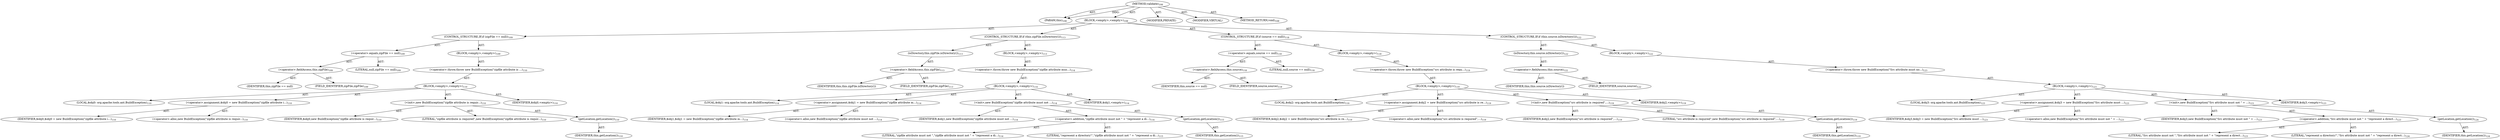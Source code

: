 digraph "validate" {  
"111669149699" [label = <(METHOD,validate)<SUB>108</SUB>> ]
"115964116994" [label = <(PARAM,this)<SUB>108</SUB>> ]
"25769803779" [label = <(BLOCK,&lt;empty&gt;,&lt;empty&gt;)<SUB>108</SUB>> ]
"47244640256" [label = <(CONTROL_STRUCTURE,IF,if (zipFile == null))<SUB>109</SUB>> ]
"30064771077" [label = <(&lt;operator&gt;.equals,zipFile == null)<SUB>109</SUB>> ]
"30064771078" [label = <(&lt;operator&gt;.fieldAccess,this.zipFile)<SUB>109</SUB>> ]
"68719476752" [label = <(IDENTIFIER,this,zipFile == null)> ]
"55834574850" [label = <(FIELD_IDENTIFIER,zipFile,zipFile)<SUB>109</SUB>> ]
"90194313216" [label = <(LITERAL,null,zipFile == null)<SUB>109</SUB>> ]
"25769803780" [label = <(BLOCK,&lt;empty&gt;,&lt;empty&gt;)<SUB>109</SUB>> ]
"30064771079" [label = <(&lt;operator&gt;.throw,throw new BuildException(&quot;zipfile attribute is ...)<SUB>110</SUB>> ]
"25769803781" [label = <(BLOCK,&lt;empty&gt;,&lt;empty&gt;)<SUB>110</SUB>> ]
"94489280512" [label = <(LOCAL,$obj0: org.apache.tools.ant.BuildException)<SUB>110</SUB>> ]
"30064771080" [label = <(&lt;operator&gt;.assignment,$obj0 = new BuildException(&quot;zipfile attribute i...)<SUB>110</SUB>> ]
"68719476753" [label = <(IDENTIFIER,$obj0,$obj0 = new BuildException(&quot;zipfile attribute i...)<SUB>110</SUB>> ]
"30064771081" [label = <(&lt;operator&gt;.alloc,new BuildException(&quot;zipfile attribute is requir...)<SUB>110</SUB>> ]
"30064771082" [label = <(&lt;init&gt;,new BuildException(&quot;zipfile attribute is requir...)<SUB>110</SUB>> ]
"68719476754" [label = <(IDENTIFIER,$obj0,new BuildException(&quot;zipfile attribute is requir...)<SUB>110</SUB>> ]
"90194313217" [label = <(LITERAL,&quot;zipfile attribute is required&quot;,new BuildException(&quot;zipfile attribute is requir...)<SUB>110</SUB>> ]
"30064771083" [label = <(getLocation,getLocation())<SUB>110</SUB>> ]
"68719476738" [label = <(IDENTIFIER,this,getLocation())<SUB>110</SUB>> ]
"68719476755" [label = <(IDENTIFIER,$obj0,&lt;empty&gt;)<SUB>110</SUB>> ]
"47244640257" [label = <(CONTROL_STRUCTURE,IF,if (this.zipFile.isDirectory()))<SUB>113</SUB>> ]
"30064771084" [label = <(isDirectory,this.zipFile.isDirectory())<SUB>113</SUB>> ]
"30064771085" [label = <(&lt;operator&gt;.fieldAccess,this.zipFile)<SUB>113</SUB>> ]
"68719476756" [label = <(IDENTIFIER,this,this.zipFile.isDirectory())> ]
"55834574851" [label = <(FIELD_IDENTIFIER,zipFile,zipFile)<SUB>113</SUB>> ]
"25769803782" [label = <(BLOCK,&lt;empty&gt;,&lt;empty&gt;)<SUB>113</SUB>> ]
"30064771086" [label = <(&lt;operator&gt;.throw,throw new BuildException(&quot;zipfile attribute mus...)<SUB>114</SUB>> ]
"25769803783" [label = <(BLOCK,&lt;empty&gt;,&lt;empty&gt;)<SUB>114</SUB>> ]
"94489280513" [label = <(LOCAL,$obj1: org.apache.tools.ant.BuildException)<SUB>114</SUB>> ]
"30064771087" [label = <(&lt;operator&gt;.assignment,$obj1 = new BuildException(&quot;zipfile attribute m...)<SUB>114</SUB>> ]
"68719476757" [label = <(IDENTIFIER,$obj1,$obj1 = new BuildException(&quot;zipfile attribute m...)<SUB>114</SUB>> ]
"30064771088" [label = <(&lt;operator&gt;.alloc,new BuildException(&quot;zipfile attribute must not ...)<SUB>114</SUB>> ]
"30064771089" [label = <(&lt;init&gt;,new BuildException(&quot;zipfile attribute must not ...)<SUB>114</SUB>> ]
"68719476758" [label = <(IDENTIFIER,$obj1,new BuildException(&quot;zipfile attribute must not ...)<SUB>114</SUB>> ]
"30064771090" [label = <(&lt;operator&gt;.addition,&quot;zipfile attribute must not &quot; + &quot;represent a di...)<SUB>114</SUB>> ]
"90194313218" [label = <(LITERAL,&quot;zipfile attribute must not &quot;,&quot;zipfile attribute must not &quot; + &quot;represent a di...)<SUB>114</SUB>> ]
"90194313219" [label = <(LITERAL,&quot;represent a directory!&quot;,&quot;zipfile attribute must not &quot; + &quot;represent a di...)<SUB>115</SUB>> ]
"30064771091" [label = <(getLocation,getLocation())<SUB>115</SUB>> ]
"68719476739" [label = <(IDENTIFIER,this,getLocation())<SUB>115</SUB>> ]
"68719476759" [label = <(IDENTIFIER,$obj1,&lt;empty&gt;)<SUB>114</SUB>> ]
"47244640258" [label = <(CONTROL_STRUCTURE,IF,if (source == null))<SUB>118</SUB>> ]
"30064771092" [label = <(&lt;operator&gt;.equals,source == null)<SUB>118</SUB>> ]
"30064771093" [label = <(&lt;operator&gt;.fieldAccess,this.source)<SUB>118</SUB>> ]
"68719476760" [label = <(IDENTIFIER,this,source == null)> ]
"55834574852" [label = <(FIELD_IDENTIFIER,source,source)<SUB>118</SUB>> ]
"90194313220" [label = <(LITERAL,null,source == null)<SUB>118</SUB>> ]
"25769803784" [label = <(BLOCK,&lt;empty&gt;,&lt;empty&gt;)<SUB>118</SUB>> ]
"30064771094" [label = <(&lt;operator&gt;.throw,throw new BuildException(&quot;src attribute is requ...)<SUB>119</SUB>> ]
"25769803785" [label = <(BLOCK,&lt;empty&gt;,&lt;empty&gt;)<SUB>119</SUB>> ]
"94489280514" [label = <(LOCAL,$obj2: org.apache.tools.ant.BuildException)<SUB>119</SUB>> ]
"30064771095" [label = <(&lt;operator&gt;.assignment,$obj2 = new BuildException(&quot;src attribute is re...)<SUB>119</SUB>> ]
"68719476761" [label = <(IDENTIFIER,$obj2,$obj2 = new BuildException(&quot;src attribute is re...)<SUB>119</SUB>> ]
"30064771096" [label = <(&lt;operator&gt;.alloc,new BuildException(&quot;src attribute is required&quot;,...)<SUB>119</SUB>> ]
"30064771097" [label = <(&lt;init&gt;,new BuildException(&quot;src attribute is required&quot;,...)<SUB>119</SUB>> ]
"68719476762" [label = <(IDENTIFIER,$obj2,new BuildException(&quot;src attribute is required&quot;,...)<SUB>119</SUB>> ]
"90194313221" [label = <(LITERAL,&quot;src attribute is required&quot;,new BuildException(&quot;src attribute is required&quot;,...)<SUB>119</SUB>> ]
"30064771098" [label = <(getLocation,getLocation())<SUB>119</SUB>> ]
"68719476740" [label = <(IDENTIFIER,this,getLocation())<SUB>119</SUB>> ]
"68719476763" [label = <(IDENTIFIER,$obj2,&lt;empty&gt;)<SUB>119</SUB>> ]
"47244640259" [label = <(CONTROL_STRUCTURE,IF,if (this.source.isDirectory()))<SUB>122</SUB>> ]
"30064771099" [label = <(isDirectory,this.source.isDirectory())<SUB>122</SUB>> ]
"30064771100" [label = <(&lt;operator&gt;.fieldAccess,this.source)<SUB>122</SUB>> ]
"68719476764" [label = <(IDENTIFIER,this,this.source.isDirectory())> ]
"55834574853" [label = <(FIELD_IDENTIFIER,source,source)<SUB>122</SUB>> ]
"25769803786" [label = <(BLOCK,&lt;empty&gt;,&lt;empty&gt;)<SUB>122</SUB>> ]
"30064771101" [label = <(&lt;operator&gt;.throw,throw new BuildException(&quot;Src attribute must no...)<SUB>123</SUB>> ]
"25769803787" [label = <(BLOCK,&lt;empty&gt;,&lt;empty&gt;)<SUB>123</SUB>> ]
"94489280515" [label = <(LOCAL,$obj3: org.apache.tools.ant.BuildException)<SUB>123</SUB>> ]
"30064771102" [label = <(&lt;operator&gt;.assignment,$obj3 = new BuildException(&quot;Src attribute must ...)<SUB>123</SUB>> ]
"68719476765" [label = <(IDENTIFIER,$obj3,$obj3 = new BuildException(&quot;Src attribute must ...)<SUB>123</SUB>> ]
"30064771103" [label = <(&lt;operator&gt;.alloc,new BuildException(&quot;Src attribute must not &quot; + ...)<SUB>123</SUB>> ]
"30064771104" [label = <(&lt;init&gt;,new BuildException(&quot;Src attribute must not &quot; + ...)<SUB>123</SUB>> ]
"68719476766" [label = <(IDENTIFIER,$obj3,new BuildException(&quot;Src attribute must not &quot; + ...)<SUB>123</SUB>> ]
"30064771105" [label = <(&lt;operator&gt;.addition,&quot;Src attribute must not &quot; + &quot;represent a direct...)<SUB>123</SUB>> ]
"90194313222" [label = <(LITERAL,&quot;Src attribute must not &quot;,&quot;Src attribute must not &quot; + &quot;represent a direct...)<SUB>123</SUB>> ]
"90194313223" [label = <(LITERAL,&quot;represent a directory!&quot;,&quot;Src attribute must not &quot; + &quot;represent a direct...)<SUB>124</SUB>> ]
"30064771106" [label = <(getLocation,getLocation())<SUB>124</SUB>> ]
"68719476741" [label = <(IDENTIFIER,this,getLocation())<SUB>124</SUB>> ]
"68719476767" [label = <(IDENTIFIER,$obj3,&lt;empty&gt;)<SUB>123</SUB>> ]
"133143986184" [label = <(MODIFIER,PRIVATE)> ]
"133143986185" [label = <(MODIFIER,VIRTUAL)> ]
"128849018883" [label = <(METHOD_RETURN,void)<SUB>108</SUB>> ]
  "111669149699" -> "115964116994"  [ label = "AST: "] 
  "111669149699" -> "25769803779"  [ label = "AST: "] 
  "111669149699" -> "133143986184"  [ label = "AST: "] 
  "111669149699" -> "133143986185"  [ label = "AST: "] 
  "111669149699" -> "128849018883"  [ label = "AST: "] 
  "25769803779" -> "47244640256"  [ label = "AST: "] 
  "25769803779" -> "47244640257"  [ label = "AST: "] 
  "25769803779" -> "47244640258"  [ label = "AST: "] 
  "25769803779" -> "47244640259"  [ label = "AST: "] 
  "47244640256" -> "30064771077"  [ label = "AST: "] 
  "47244640256" -> "25769803780"  [ label = "AST: "] 
  "30064771077" -> "30064771078"  [ label = "AST: "] 
  "30064771077" -> "90194313216"  [ label = "AST: "] 
  "30064771078" -> "68719476752"  [ label = "AST: "] 
  "30064771078" -> "55834574850"  [ label = "AST: "] 
  "25769803780" -> "30064771079"  [ label = "AST: "] 
  "30064771079" -> "25769803781"  [ label = "AST: "] 
  "25769803781" -> "94489280512"  [ label = "AST: "] 
  "25769803781" -> "30064771080"  [ label = "AST: "] 
  "25769803781" -> "30064771082"  [ label = "AST: "] 
  "25769803781" -> "68719476755"  [ label = "AST: "] 
  "30064771080" -> "68719476753"  [ label = "AST: "] 
  "30064771080" -> "30064771081"  [ label = "AST: "] 
  "30064771082" -> "68719476754"  [ label = "AST: "] 
  "30064771082" -> "90194313217"  [ label = "AST: "] 
  "30064771082" -> "30064771083"  [ label = "AST: "] 
  "30064771083" -> "68719476738"  [ label = "AST: "] 
  "47244640257" -> "30064771084"  [ label = "AST: "] 
  "47244640257" -> "25769803782"  [ label = "AST: "] 
  "30064771084" -> "30064771085"  [ label = "AST: "] 
  "30064771085" -> "68719476756"  [ label = "AST: "] 
  "30064771085" -> "55834574851"  [ label = "AST: "] 
  "25769803782" -> "30064771086"  [ label = "AST: "] 
  "30064771086" -> "25769803783"  [ label = "AST: "] 
  "25769803783" -> "94489280513"  [ label = "AST: "] 
  "25769803783" -> "30064771087"  [ label = "AST: "] 
  "25769803783" -> "30064771089"  [ label = "AST: "] 
  "25769803783" -> "68719476759"  [ label = "AST: "] 
  "30064771087" -> "68719476757"  [ label = "AST: "] 
  "30064771087" -> "30064771088"  [ label = "AST: "] 
  "30064771089" -> "68719476758"  [ label = "AST: "] 
  "30064771089" -> "30064771090"  [ label = "AST: "] 
  "30064771089" -> "30064771091"  [ label = "AST: "] 
  "30064771090" -> "90194313218"  [ label = "AST: "] 
  "30064771090" -> "90194313219"  [ label = "AST: "] 
  "30064771091" -> "68719476739"  [ label = "AST: "] 
  "47244640258" -> "30064771092"  [ label = "AST: "] 
  "47244640258" -> "25769803784"  [ label = "AST: "] 
  "30064771092" -> "30064771093"  [ label = "AST: "] 
  "30064771092" -> "90194313220"  [ label = "AST: "] 
  "30064771093" -> "68719476760"  [ label = "AST: "] 
  "30064771093" -> "55834574852"  [ label = "AST: "] 
  "25769803784" -> "30064771094"  [ label = "AST: "] 
  "30064771094" -> "25769803785"  [ label = "AST: "] 
  "25769803785" -> "94489280514"  [ label = "AST: "] 
  "25769803785" -> "30064771095"  [ label = "AST: "] 
  "25769803785" -> "30064771097"  [ label = "AST: "] 
  "25769803785" -> "68719476763"  [ label = "AST: "] 
  "30064771095" -> "68719476761"  [ label = "AST: "] 
  "30064771095" -> "30064771096"  [ label = "AST: "] 
  "30064771097" -> "68719476762"  [ label = "AST: "] 
  "30064771097" -> "90194313221"  [ label = "AST: "] 
  "30064771097" -> "30064771098"  [ label = "AST: "] 
  "30064771098" -> "68719476740"  [ label = "AST: "] 
  "47244640259" -> "30064771099"  [ label = "AST: "] 
  "47244640259" -> "25769803786"  [ label = "AST: "] 
  "30064771099" -> "30064771100"  [ label = "AST: "] 
  "30064771100" -> "68719476764"  [ label = "AST: "] 
  "30064771100" -> "55834574853"  [ label = "AST: "] 
  "25769803786" -> "30064771101"  [ label = "AST: "] 
  "30064771101" -> "25769803787"  [ label = "AST: "] 
  "25769803787" -> "94489280515"  [ label = "AST: "] 
  "25769803787" -> "30064771102"  [ label = "AST: "] 
  "25769803787" -> "30064771104"  [ label = "AST: "] 
  "25769803787" -> "68719476767"  [ label = "AST: "] 
  "30064771102" -> "68719476765"  [ label = "AST: "] 
  "30064771102" -> "30064771103"  [ label = "AST: "] 
  "30064771104" -> "68719476766"  [ label = "AST: "] 
  "30064771104" -> "30064771105"  [ label = "AST: "] 
  "30064771104" -> "30064771106"  [ label = "AST: "] 
  "30064771105" -> "90194313222"  [ label = "AST: "] 
  "30064771105" -> "90194313223"  [ label = "AST: "] 
  "30064771106" -> "68719476741"  [ label = "AST: "] 
  "111669149699" -> "115964116994"  [ label = "DDG: "] 
}
